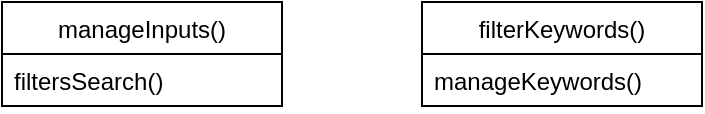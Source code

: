 <mxfile version="14.8.0" type="github">
  <diagram id="eH1nuQPLEDeErZIDG2ag" name="Page-1">
    <mxGraphModel dx="868" dy="481" grid="1" gridSize="10" guides="1" tooltips="1" connect="1" arrows="1" fold="1" page="1" pageScale="1" pageWidth="827" pageHeight="1169" math="0" shadow="0">
      <root>
        <mxCell id="0" />
        <mxCell id="1" parent="0" />
        <mxCell id="dpG7eirAu62OzAtmFx0E-1" value="manageInputs()" style="swimlane;fontStyle=0;childLayout=stackLayout;horizontal=1;startSize=26;horizontalStack=0;resizeParent=1;resizeParentMax=0;resizeLast=0;collapsible=1;marginBottom=0;" vertex="1" parent="1">
          <mxGeometry x="40" y="30" width="140" height="52" as="geometry" />
        </mxCell>
        <mxCell id="dpG7eirAu62OzAtmFx0E-4" value="filtersSearch()&#xa;" style="text;fillColor=none;align=left;verticalAlign=top;spacingLeft=4;spacingRight=4;overflow=hidden;rotatable=0;points=[[0,0.5],[1,0.5]];portConstraint=eastwest;" vertex="1" parent="dpG7eirAu62OzAtmFx0E-1">
          <mxGeometry y="26" width="140" height="26" as="geometry" />
        </mxCell>
        <mxCell id="dpG7eirAu62OzAtmFx0E-5" value="filterKeywords()" style="swimlane;fontStyle=0;childLayout=stackLayout;horizontal=1;startSize=26;horizontalStack=0;resizeParent=1;resizeParentMax=0;resizeLast=0;collapsible=1;marginBottom=0;" vertex="1" parent="1">
          <mxGeometry x="250" y="30" width="140" height="52" as="geometry" />
        </mxCell>
        <mxCell id="dpG7eirAu62OzAtmFx0E-6" value="manageKeywords()" style="text;strokeColor=none;fillColor=none;align=left;verticalAlign=top;spacingLeft=4;spacingRight=4;overflow=hidden;rotatable=0;points=[[0,0.5],[1,0.5]];portConstraint=eastwest;" vertex="1" parent="dpG7eirAu62OzAtmFx0E-5">
          <mxGeometry y="26" width="140" height="26" as="geometry" />
        </mxCell>
      </root>
    </mxGraphModel>
  </diagram>
</mxfile>
